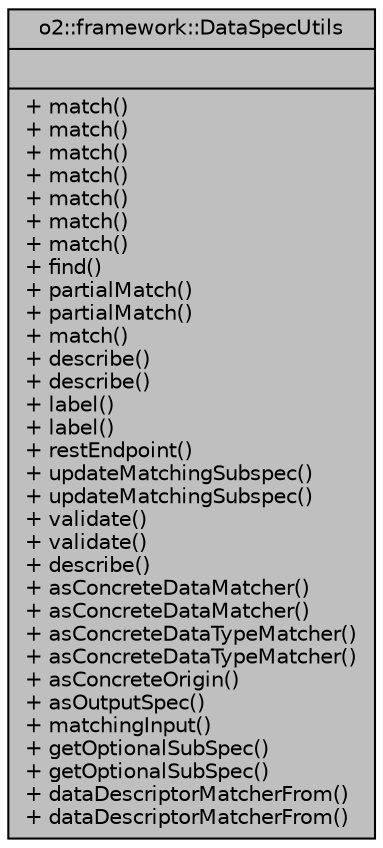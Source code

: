 digraph "o2::framework::DataSpecUtils"
{
 // INTERACTIVE_SVG=YES
  bgcolor="transparent";
  edge [fontname="Helvetica",fontsize="10",labelfontname="Helvetica",labelfontsize="10"];
  node [fontname="Helvetica",fontsize="10",shape=record];
  Node1 [label="{o2::framework::DataSpecUtils\n||+ match()\l+ match()\l+ match()\l+ match()\l+ match()\l+ match()\l+ match()\l+ find()\l+ partialMatch()\l+ partialMatch()\l+ match()\l+ describe()\l+ describe()\l+ label()\l+ label()\l+ restEndpoint()\l+ updateMatchingSubspec()\l+ updateMatchingSubspec()\l+ validate()\l+ validate()\l+ describe()\l+ asConcreteDataMatcher()\l+ asConcreteDataMatcher()\l+ asConcreteDataTypeMatcher()\l+ asConcreteDataTypeMatcher()\l+ asConcreteOrigin()\l+ asOutputSpec()\l+ matchingInput()\l+ getOptionalSubSpec()\l+ getOptionalSubSpec()\l+ dataDescriptorMatcherFrom()\l+ dataDescriptorMatcherFrom()\l}",height=0.2,width=0.4,color="black", fillcolor="grey75", style="filled", fontcolor="black"];
}
